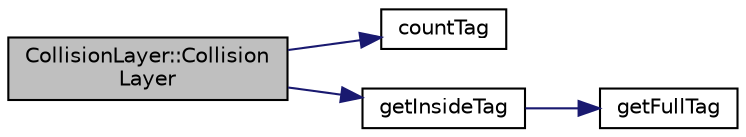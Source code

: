digraph "CollisionLayer::CollisionLayer"
{
 // LATEX_PDF_SIZE
  bgcolor="transparent";
  edge [fontname="Helvetica",fontsize="10",labelfontname="Helvetica",labelfontsize="10"];
  node [fontname="Helvetica",fontsize="10",shape=record];
  rankdir="LR";
  Node1 [label="CollisionLayer::Collision\lLayer",height=0.2,width=0.4,color="black", fillcolor="grey75", style="filled", fontcolor="black",tooltip="Constructeur par balise."];
  Node1 -> Node2 [color="midnightblue",fontsize="10",style="solid",fontname="Helvetica"];
  Node2 [label="countTag",height=0.2,width=0.4,color="black",URL="$tmxParsing_8cpp.html#ae74660aeef7041eda55965e62997a6e8",tooltip=" "];
  Node1 -> Node3 [color="midnightblue",fontsize="10",style="solid",fontname="Helvetica"];
  Node3 [label="getInsideTag",height=0.2,width=0.4,color="black",URL="$tmxParsing_8cpp.html#a01a1670c28de93ece461380677bb7d89",tooltip=" "];
  Node3 -> Node4 [color="midnightblue",fontsize="10",style="solid",fontname="Helvetica"];
  Node4 [label="getFullTag",height=0.2,width=0.4,color="black",URL="$tmxParsing_8cpp.html#a8fc864f80bb4b71341f7189e9a5c9bcd",tooltip=" "];
}
